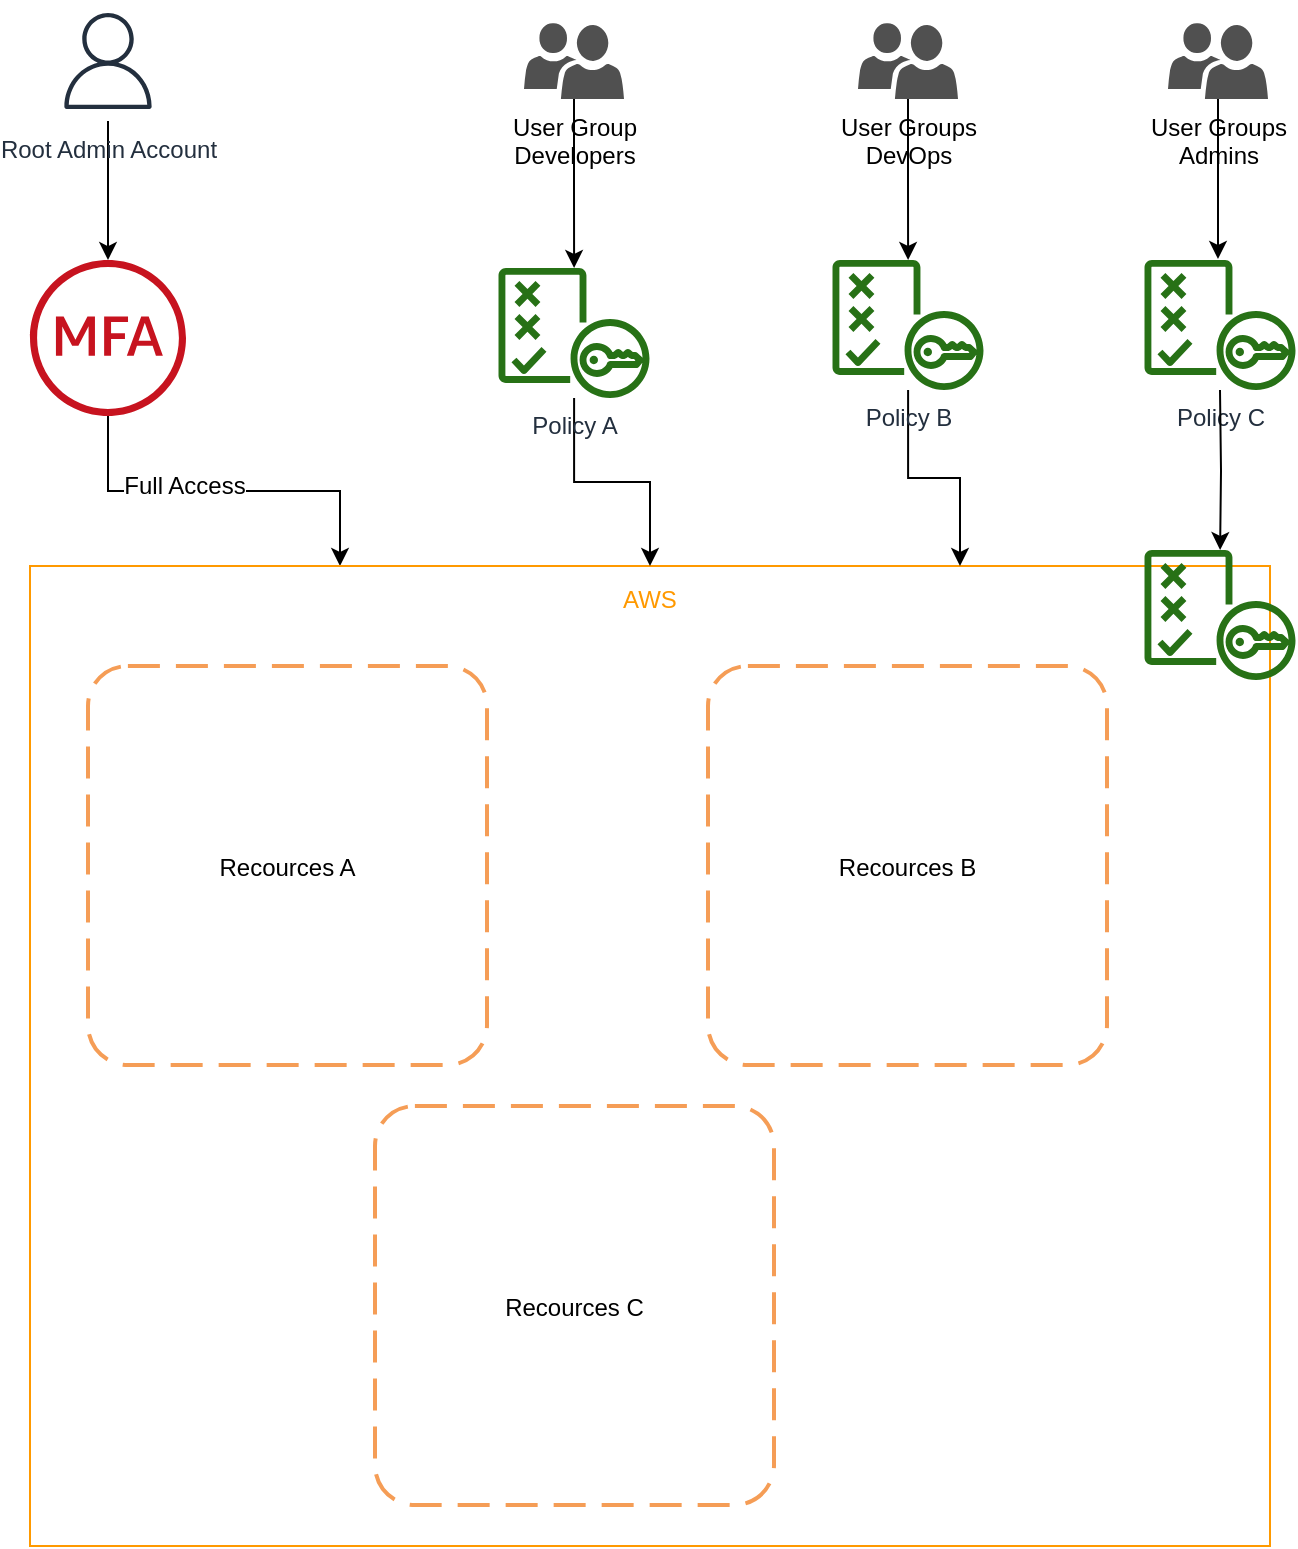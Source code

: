 <mxfile pages="1" version="11.2.9" type="github"><diagram id="12t7fM3nIpdg2DB0drT4" name="Page-1"><mxGraphModel dx="1094" dy="397" grid="1" gridSize="10" guides="1" tooltips="1" connect="1" arrows="1" fold="1" page="1" pageScale="1" pageWidth="827" pageHeight="1169" math="0" shadow="0"><root><mxCell id="0"/><mxCell id="1" parent="0"/><mxCell id="ZKh0cPPBV-yV1qTK_IiA-16" value="" style="edgeStyle=orthogonalEdgeStyle;rounded=0;orthogonalLoop=1;jettySize=auto;html=1;entryX=0.25;entryY=0;entryDx=0;entryDy=0;" edge="1" parent="1" source="ZKh0cPPBV-yV1qTK_IiA-1" target="ZKh0cPPBV-yV1qTK_IiA-15"><mxGeometry relative="1" as="geometry"/></mxCell><mxCell id="ZKh0cPPBV-yV1qTK_IiA-17" value="Full Access" style="text;html=1;resizable=0;points=[];align=center;verticalAlign=middle;labelBackgroundColor=#ffffff;" vertex="1" connectable="0" parent="ZKh0cPPBV-yV1qTK_IiA-16"><mxGeometry x="-0.208" y="3" relative="1" as="geometry"><mxPoint as="offset"/></mxGeometry></mxCell><mxCell id="ZKh0cPPBV-yV1qTK_IiA-1" value="" style="outlineConnect=0;fontColor=#232F3E;gradientColor=none;fillColor=#C7131F;strokeColor=none;dashed=0;verticalLabelPosition=bottom;verticalAlign=top;align=center;html=1;fontSize=12;fontStyle=0;aspect=fixed;pointerEvents=1;shape=mxgraph.aws4.mfa_token;" vertex="1" parent="1"><mxGeometry x="91" y="227" width="78" height="78" as="geometry"/></mxCell><mxCell id="ZKh0cPPBV-yV1qTK_IiA-29" value="" style="edgeStyle=orthogonalEdgeStyle;rounded=0;orthogonalLoop=1;jettySize=auto;html=1;" edge="1" parent="1" source="ZKh0cPPBV-yV1qTK_IiA-10" target="ZKh0cPPBV-yV1qTK_IiA-27"><mxGeometry relative="1" as="geometry"><mxPoint x="363" y="227" as="targetPoint"/></mxGeometry></mxCell><mxCell id="ZKh0cPPBV-yV1qTK_IiA-10" value="User Group&lt;br&gt;Developers" style="pointerEvents=1;shadow=0;dashed=0;html=1;strokeColor=none;labelPosition=center;verticalLabelPosition=bottom;verticalAlign=top;align=center;fillColor=#505050;shape=mxgraph.mscae.intune.user_group" vertex="1" parent="1"><mxGeometry x="338" y="108.5" width="50" height="38" as="geometry"/></mxCell><mxCell id="ZKh0cPPBV-yV1qTK_IiA-18" value="" style="edgeStyle=orthogonalEdgeStyle;rounded=0;orthogonalLoop=1;jettySize=auto;html=1;" edge="1" parent="1" source="ZKh0cPPBV-yV1qTK_IiA-11" target="ZKh0cPPBV-yV1qTK_IiA-1"><mxGeometry relative="1" as="geometry"/></mxCell><mxCell id="ZKh0cPPBV-yV1qTK_IiA-11" value="Root Admin Account" style="outlineConnect=0;fontColor=#232F3E;gradientColor=none;strokeColor=#232F3E;fillColor=#ffffff;dashed=0;verticalLabelPosition=bottom;verticalAlign=top;align=center;html=1;fontSize=12;fontStyle=0;aspect=fixed;shape=mxgraph.aws4.resourceIcon;resIcon=mxgraph.aws4.user;" vertex="1" parent="1"><mxGeometry x="100" y="97.5" width="60" height="60" as="geometry"/></mxCell><mxCell id="ZKh0cPPBV-yV1qTK_IiA-15" value="AWS" style="outlineConnect=0;gradientColor=none;html=1;whiteSpace=wrap;fontSize=12;fontStyle=0;strokeColor=#FF9900;fillColor=none;verticalAlign=top;align=center;fontColor=#FF9900;dashed=0;spacingTop=3;" vertex="1" parent="1"><mxGeometry x="91" y="380" width="620" height="490" as="geometry"/></mxCell><mxCell id="ZKh0cPPBV-yV1qTK_IiA-33" value="" style="edgeStyle=orthogonalEdgeStyle;rounded=0;orthogonalLoop=1;jettySize=auto;html=1;" edge="1" parent="1" source="ZKh0cPPBV-yV1qTK_IiA-20" target="ZKh0cPPBV-yV1qTK_IiA-30"><mxGeometry relative="1" as="geometry"><mxPoint x="515" y="226.5" as="targetPoint"/></mxGeometry></mxCell><mxCell id="ZKh0cPPBV-yV1qTK_IiA-20" value="User Groups&lt;br&gt;DevOps" style="pointerEvents=1;shadow=0;dashed=0;html=1;strokeColor=none;labelPosition=center;verticalLabelPosition=bottom;verticalAlign=top;align=center;fillColor=#505050;shape=mxgraph.mscae.intune.user_group" vertex="1" parent="1"><mxGeometry x="505" y="108.5" width="50" height="38" as="geometry"/></mxCell><mxCell id="ZKh0cPPBV-yV1qTK_IiA-39" value="" style="edgeStyle=orthogonalEdgeStyle;rounded=0;orthogonalLoop=1;jettySize=auto;html=1;" edge="1" parent="1" source="ZKh0cPPBV-yV1qTK_IiA-21"><mxGeometry relative="1" as="geometry"><mxPoint x="685" y="226.5" as="targetPoint"/></mxGeometry></mxCell><mxCell id="ZKh0cPPBV-yV1qTK_IiA-21" value="User Groups&lt;br&gt;Admins" style="pointerEvents=1;shadow=0;dashed=0;html=1;strokeColor=none;labelPosition=center;verticalLabelPosition=bottom;verticalAlign=top;align=center;fillColor=#505050;shape=mxgraph.mscae.intune.user_group" vertex="1" parent="1"><mxGeometry x="660" y="108.5" width="50" height="38" as="geometry"/></mxCell><mxCell id="ZKh0cPPBV-yV1qTK_IiA-23" value="Recources A" style="rounded=1;arcSize=10;dashed=1;strokeColor=#F59D56;fillColor=none;gradientColor=none;dashPattern=8 4;strokeWidth=2;" vertex="1" parent="1"><mxGeometry x="120" y="430" width="199.5" height="199.5" as="geometry"/></mxCell><mxCell id="ZKh0cPPBV-yV1qTK_IiA-25" value="Recources B" style="rounded=1;arcSize=10;dashed=1;strokeColor=#F59D56;fillColor=none;gradientColor=none;dashPattern=8 4;strokeWidth=2;" vertex="1" parent="1"><mxGeometry x="430" y="430" width="199.5" height="199.5" as="geometry"/></mxCell><mxCell id="ZKh0cPPBV-yV1qTK_IiA-26" value="Recources C" style="rounded=1;arcSize=10;dashed=1;strokeColor=#F59D56;fillColor=none;gradientColor=none;dashPattern=8 4;strokeWidth=2;" vertex="1" parent="1"><mxGeometry x="263.5" y="650" width="199.5" height="199.5" as="geometry"/></mxCell><mxCell id="ZKh0cPPBV-yV1qTK_IiA-31" value="" style="edgeStyle=orthogonalEdgeStyle;rounded=0;orthogonalLoop=1;jettySize=auto;html=1;" edge="1" parent="1" source="ZKh0cPPBV-yV1qTK_IiA-27" target="ZKh0cPPBV-yV1qTK_IiA-15"><mxGeometry relative="1" as="geometry"/></mxCell><mxCell id="ZKh0cPPBV-yV1qTK_IiA-27" value="Policy A" style="outlineConnect=0;fontColor=#232F3E;gradientColor=none;fillColor=#277116;strokeColor=none;dashed=0;verticalLabelPosition=bottom;verticalAlign=top;align=center;html=1;fontSize=12;fontStyle=0;aspect=fixed;pointerEvents=1;shape=mxgraph.aws4.policy;" vertex="1" parent="1"><mxGeometry x="325" y="231" width="76" height="65" as="geometry"/></mxCell><mxCell id="ZKh0cPPBV-yV1qTK_IiA-35" value="" style="edgeStyle=orthogonalEdgeStyle;rounded=0;orthogonalLoop=1;jettySize=auto;html=1;entryX=0.75;entryY=0;entryDx=0;entryDy=0;" edge="1" parent="1" source="ZKh0cPPBV-yV1qTK_IiA-30" target="ZKh0cPPBV-yV1qTK_IiA-15"><mxGeometry relative="1" as="geometry"/></mxCell><mxCell id="ZKh0cPPBV-yV1qTK_IiA-30" value="Policy B" style="outlineConnect=0;fontColor=#232F3E;gradientColor=none;fillColor=#277116;strokeColor=none;dashed=0;verticalLabelPosition=bottom;verticalAlign=top;align=center;html=1;fontSize=12;fontStyle=0;aspect=fixed;pointerEvents=1;shape=mxgraph.aws4.policy;" vertex="1" parent="1"><mxGeometry x="492" y="227" width="76" height="65" as="geometry"/></mxCell><mxCell id="ZKh0cPPBV-yV1qTK_IiA-40" value="Policy C" style="outlineConnect=0;fontColor=#232F3E;gradientColor=none;fillColor=#277116;strokeColor=none;dashed=0;verticalLabelPosition=bottom;verticalAlign=top;align=center;html=1;fontSize=12;fontStyle=0;aspect=fixed;pointerEvents=1;shape=mxgraph.aws4.policy;" vertex="1" parent="1"><mxGeometry x="648" y="227" width="76" height="65" as="geometry"/></mxCell><mxCell id="ZKh0cPPBV-yV1qTK_IiA-37" value="" style="edgeStyle=orthogonalEdgeStyle;rounded=0;orthogonalLoop=1;jettySize=auto;html=1;" edge="1" parent="1" target="ZKh0cPPBV-yV1qTK_IiA-36"><mxGeometry relative="1" as="geometry"><mxPoint x="686" y="292" as="sourcePoint"/></mxGeometry></mxCell><mxCell id="ZKh0cPPBV-yV1qTK_IiA-36" value="" style="outlineConnect=0;fontColor=#232F3E;gradientColor=none;fillColor=#277116;strokeColor=none;dashed=0;verticalLabelPosition=bottom;verticalAlign=top;align=center;html=1;fontSize=12;fontStyle=0;aspect=fixed;pointerEvents=1;shape=mxgraph.aws4.policy;" vertex="1" parent="1"><mxGeometry x="648" y="372" width="76" height="65" as="geometry"/></mxCell></root></mxGraphModel></diagram></mxfile>